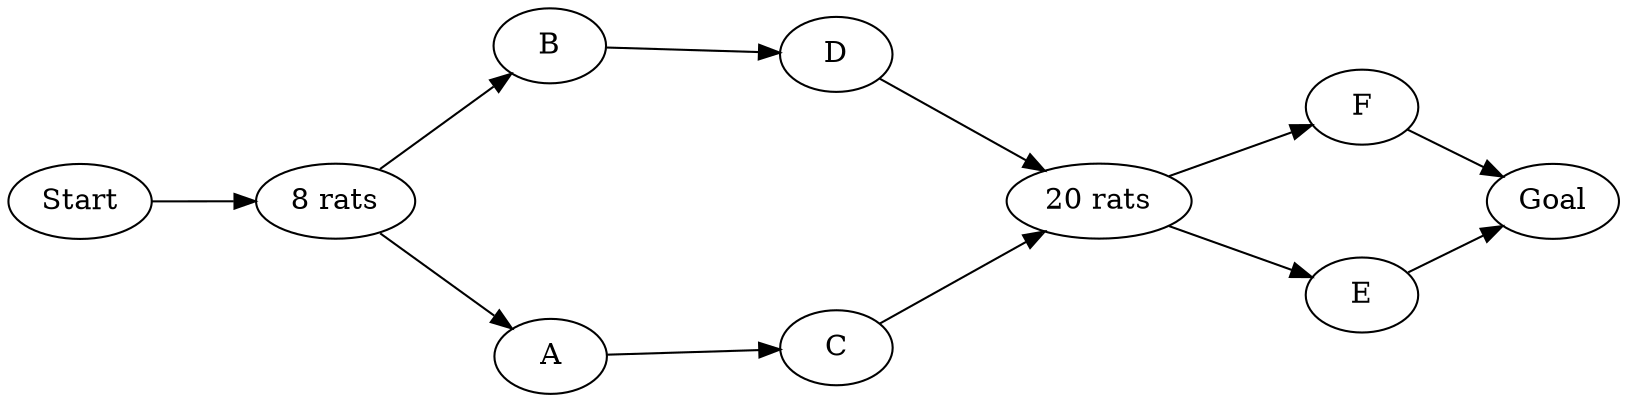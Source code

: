 digraph simple {
    layout="sfdp";
    start="2";

    va -> vb -> vc -> vd -> ve -> vf -> vg;
    vb -> vh -> vi -> ve;
    ve -> vj -> vg;

    va [label="Start"];
    vb [label="8 rats"];
    vc [label="A"];
    vd [label="C"];
    ve [label="20 rats"];
    vf [label="E"];
    vg [label="Goal"];
    vh [label="B"];
    vi [label="D"];
    vj [label="F"];
}
